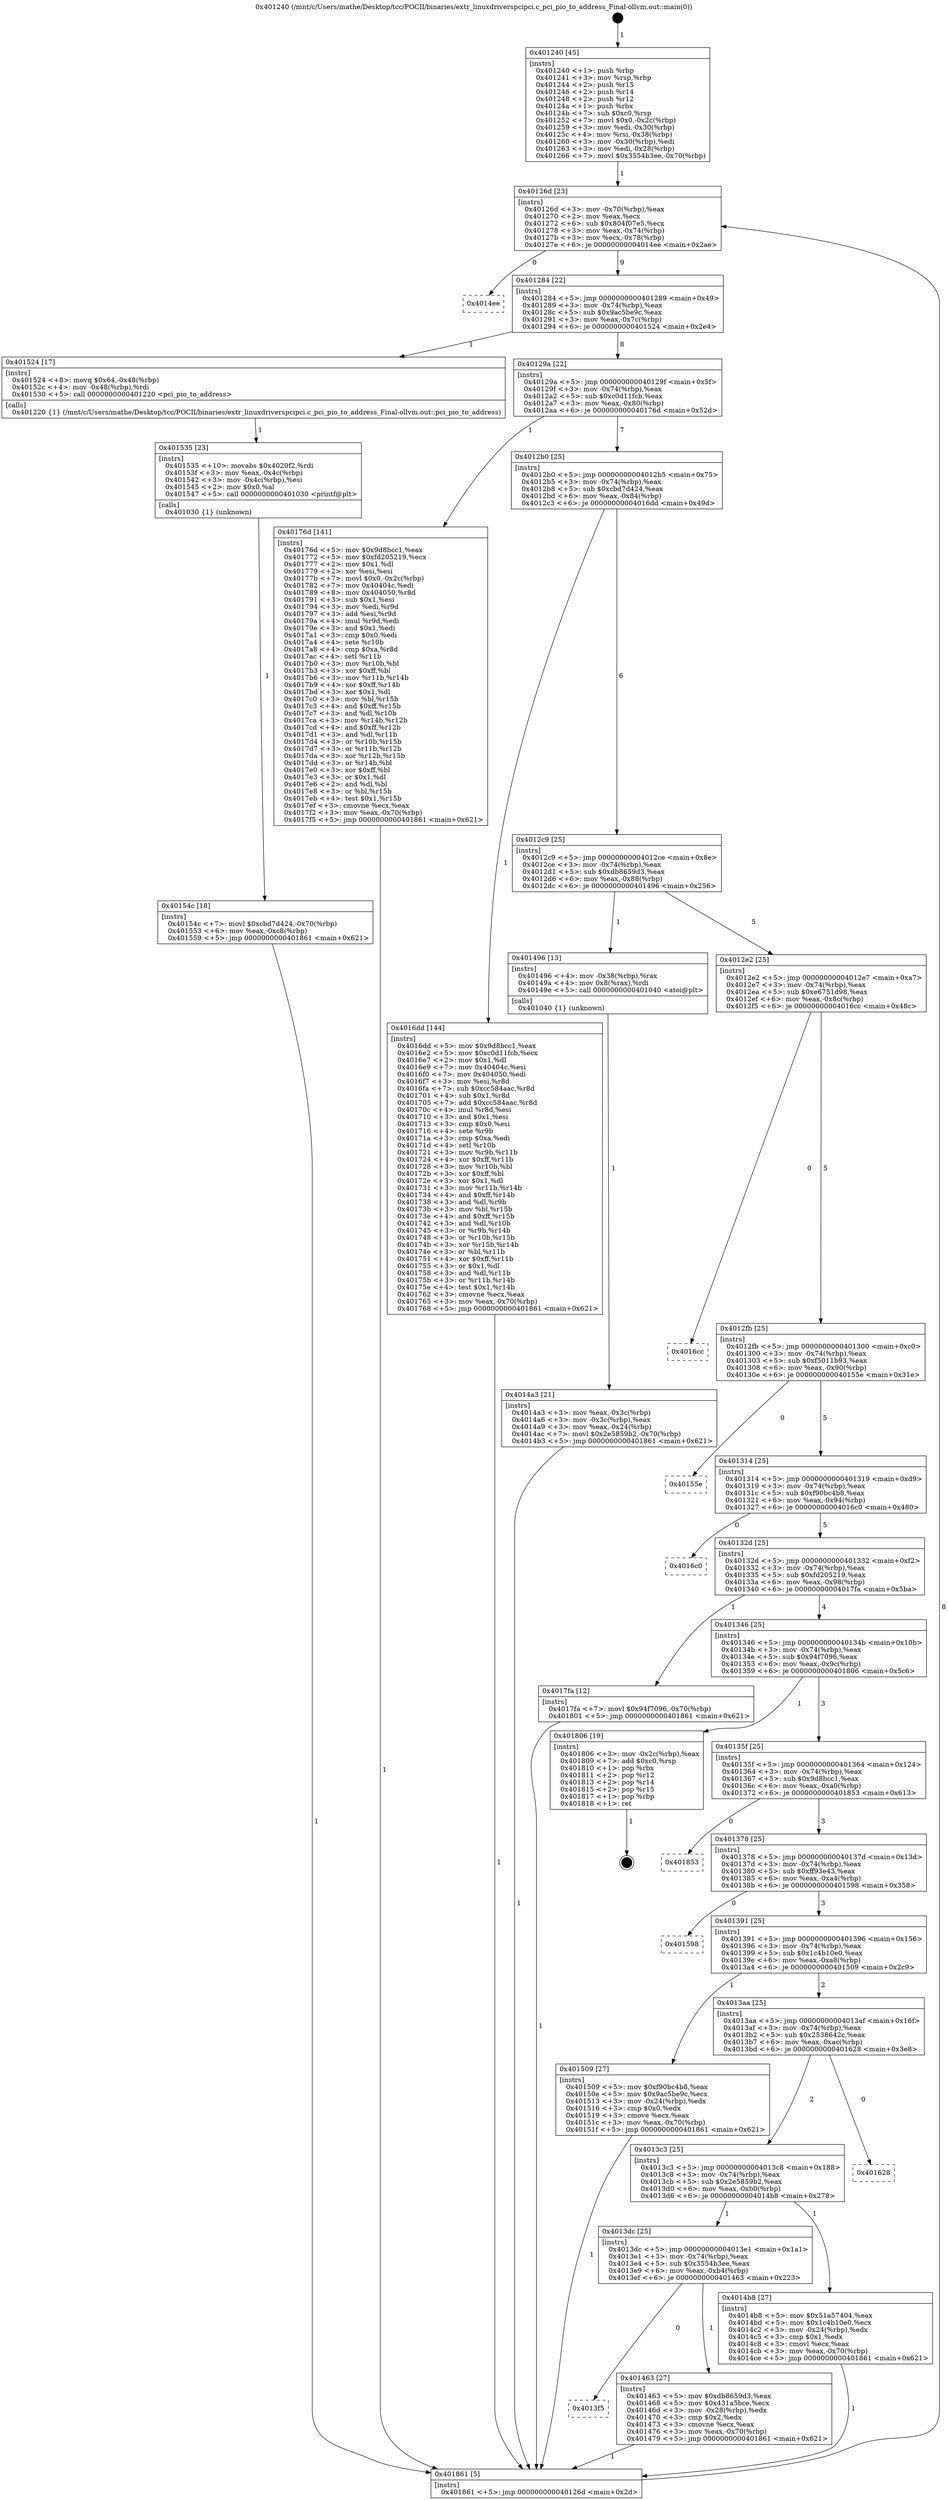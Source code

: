 digraph "0x401240" {
  label = "0x401240 (/mnt/c/Users/mathe/Desktop/tcc/POCII/binaries/extr_linuxdriverspcipci.c_pci_pio_to_address_Final-ollvm.out::main(0))"
  labelloc = "t"
  node[shape=record]

  Entry [label="",width=0.3,height=0.3,shape=circle,fillcolor=black,style=filled]
  "0x40126d" [label="{
     0x40126d [23]\l
     | [instrs]\l
     &nbsp;&nbsp;0x40126d \<+3\>: mov -0x70(%rbp),%eax\l
     &nbsp;&nbsp;0x401270 \<+2\>: mov %eax,%ecx\l
     &nbsp;&nbsp;0x401272 \<+6\>: sub $0x804f07e5,%ecx\l
     &nbsp;&nbsp;0x401278 \<+3\>: mov %eax,-0x74(%rbp)\l
     &nbsp;&nbsp;0x40127b \<+3\>: mov %ecx,-0x78(%rbp)\l
     &nbsp;&nbsp;0x40127e \<+6\>: je 00000000004014ee \<main+0x2ae\>\l
  }"]
  "0x4014ee" [label="{
     0x4014ee\l
  }", style=dashed]
  "0x401284" [label="{
     0x401284 [22]\l
     | [instrs]\l
     &nbsp;&nbsp;0x401284 \<+5\>: jmp 0000000000401289 \<main+0x49\>\l
     &nbsp;&nbsp;0x401289 \<+3\>: mov -0x74(%rbp),%eax\l
     &nbsp;&nbsp;0x40128c \<+5\>: sub $0x9ac5be9c,%eax\l
     &nbsp;&nbsp;0x401291 \<+3\>: mov %eax,-0x7c(%rbp)\l
     &nbsp;&nbsp;0x401294 \<+6\>: je 0000000000401524 \<main+0x2e4\>\l
  }"]
  Exit [label="",width=0.3,height=0.3,shape=circle,fillcolor=black,style=filled,peripheries=2]
  "0x401524" [label="{
     0x401524 [17]\l
     | [instrs]\l
     &nbsp;&nbsp;0x401524 \<+8\>: movq $0x64,-0x48(%rbp)\l
     &nbsp;&nbsp;0x40152c \<+4\>: mov -0x48(%rbp),%rdi\l
     &nbsp;&nbsp;0x401530 \<+5\>: call 0000000000401220 \<pci_pio_to_address\>\l
     | [calls]\l
     &nbsp;&nbsp;0x401220 \{1\} (/mnt/c/Users/mathe/Desktop/tcc/POCII/binaries/extr_linuxdriverspcipci.c_pci_pio_to_address_Final-ollvm.out::pci_pio_to_address)\l
  }"]
  "0x40129a" [label="{
     0x40129a [22]\l
     | [instrs]\l
     &nbsp;&nbsp;0x40129a \<+5\>: jmp 000000000040129f \<main+0x5f\>\l
     &nbsp;&nbsp;0x40129f \<+3\>: mov -0x74(%rbp),%eax\l
     &nbsp;&nbsp;0x4012a2 \<+5\>: sub $0xc0d11fcb,%eax\l
     &nbsp;&nbsp;0x4012a7 \<+3\>: mov %eax,-0x80(%rbp)\l
     &nbsp;&nbsp;0x4012aa \<+6\>: je 000000000040176d \<main+0x52d\>\l
  }"]
  "0x40154c" [label="{
     0x40154c [18]\l
     | [instrs]\l
     &nbsp;&nbsp;0x40154c \<+7\>: movl $0xcbd7d424,-0x70(%rbp)\l
     &nbsp;&nbsp;0x401553 \<+6\>: mov %eax,-0xc8(%rbp)\l
     &nbsp;&nbsp;0x401559 \<+5\>: jmp 0000000000401861 \<main+0x621\>\l
  }"]
  "0x40176d" [label="{
     0x40176d [141]\l
     | [instrs]\l
     &nbsp;&nbsp;0x40176d \<+5\>: mov $0x9d8bcc1,%eax\l
     &nbsp;&nbsp;0x401772 \<+5\>: mov $0xfd205219,%ecx\l
     &nbsp;&nbsp;0x401777 \<+2\>: mov $0x1,%dl\l
     &nbsp;&nbsp;0x401779 \<+2\>: xor %esi,%esi\l
     &nbsp;&nbsp;0x40177b \<+7\>: movl $0x0,-0x2c(%rbp)\l
     &nbsp;&nbsp;0x401782 \<+7\>: mov 0x40404c,%edi\l
     &nbsp;&nbsp;0x401789 \<+8\>: mov 0x404050,%r8d\l
     &nbsp;&nbsp;0x401791 \<+3\>: sub $0x1,%esi\l
     &nbsp;&nbsp;0x401794 \<+3\>: mov %edi,%r9d\l
     &nbsp;&nbsp;0x401797 \<+3\>: add %esi,%r9d\l
     &nbsp;&nbsp;0x40179a \<+4\>: imul %r9d,%edi\l
     &nbsp;&nbsp;0x40179e \<+3\>: and $0x1,%edi\l
     &nbsp;&nbsp;0x4017a1 \<+3\>: cmp $0x0,%edi\l
     &nbsp;&nbsp;0x4017a4 \<+4\>: sete %r10b\l
     &nbsp;&nbsp;0x4017a8 \<+4\>: cmp $0xa,%r8d\l
     &nbsp;&nbsp;0x4017ac \<+4\>: setl %r11b\l
     &nbsp;&nbsp;0x4017b0 \<+3\>: mov %r10b,%bl\l
     &nbsp;&nbsp;0x4017b3 \<+3\>: xor $0xff,%bl\l
     &nbsp;&nbsp;0x4017b6 \<+3\>: mov %r11b,%r14b\l
     &nbsp;&nbsp;0x4017b9 \<+4\>: xor $0xff,%r14b\l
     &nbsp;&nbsp;0x4017bd \<+3\>: xor $0x1,%dl\l
     &nbsp;&nbsp;0x4017c0 \<+3\>: mov %bl,%r15b\l
     &nbsp;&nbsp;0x4017c3 \<+4\>: and $0xff,%r15b\l
     &nbsp;&nbsp;0x4017c7 \<+3\>: and %dl,%r10b\l
     &nbsp;&nbsp;0x4017ca \<+3\>: mov %r14b,%r12b\l
     &nbsp;&nbsp;0x4017cd \<+4\>: and $0xff,%r12b\l
     &nbsp;&nbsp;0x4017d1 \<+3\>: and %dl,%r11b\l
     &nbsp;&nbsp;0x4017d4 \<+3\>: or %r10b,%r15b\l
     &nbsp;&nbsp;0x4017d7 \<+3\>: or %r11b,%r12b\l
     &nbsp;&nbsp;0x4017da \<+3\>: xor %r12b,%r15b\l
     &nbsp;&nbsp;0x4017dd \<+3\>: or %r14b,%bl\l
     &nbsp;&nbsp;0x4017e0 \<+3\>: xor $0xff,%bl\l
     &nbsp;&nbsp;0x4017e3 \<+3\>: or $0x1,%dl\l
     &nbsp;&nbsp;0x4017e6 \<+2\>: and %dl,%bl\l
     &nbsp;&nbsp;0x4017e8 \<+3\>: or %bl,%r15b\l
     &nbsp;&nbsp;0x4017eb \<+4\>: test $0x1,%r15b\l
     &nbsp;&nbsp;0x4017ef \<+3\>: cmovne %ecx,%eax\l
     &nbsp;&nbsp;0x4017f2 \<+3\>: mov %eax,-0x70(%rbp)\l
     &nbsp;&nbsp;0x4017f5 \<+5\>: jmp 0000000000401861 \<main+0x621\>\l
  }"]
  "0x4012b0" [label="{
     0x4012b0 [25]\l
     | [instrs]\l
     &nbsp;&nbsp;0x4012b0 \<+5\>: jmp 00000000004012b5 \<main+0x75\>\l
     &nbsp;&nbsp;0x4012b5 \<+3\>: mov -0x74(%rbp),%eax\l
     &nbsp;&nbsp;0x4012b8 \<+5\>: sub $0xcbd7d424,%eax\l
     &nbsp;&nbsp;0x4012bd \<+6\>: mov %eax,-0x84(%rbp)\l
     &nbsp;&nbsp;0x4012c3 \<+6\>: je 00000000004016dd \<main+0x49d\>\l
  }"]
  "0x401535" [label="{
     0x401535 [23]\l
     | [instrs]\l
     &nbsp;&nbsp;0x401535 \<+10\>: movabs $0x4020f2,%rdi\l
     &nbsp;&nbsp;0x40153f \<+3\>: mov %eax,-0x4c(%rbp)\l
     &nbsp;&nbsp;0x401542 \<+3\>: mov -0x4c(%rbp),%esi\l
     &nbsp;&nbsp;0x401545 \<+2\>: mov $0x0,%al\l
     &nbsp;&nbsp;0x401547 \<+5\>: call 0000000000401030 \<printf@plt\>\l
     | [calls]\l
     &nbsp;&nbsp;0x401030 \{1\} (unknown)\l
  }"]
  "0x4016dd" [label="{
     0x4016dd [144]\l
     | [instrs]\l
     &nbsp;&nbsp;0x4016dd \<+5\>: mov $0x9d8bcc1,%eax\l
     &nbsp;&nbsp;0x4016e2 \<+5\>: mov $0xc0d11fcb,%ecx\l
     &nbsp;&nbsp;0x4016e7 \<+2\>: mov $0x1,%dl\l
     &nbsp;&nbsp;0x4016e9 \<+7\>: mov 0x40404c,%esi\l
     &nbsp;&nbsp;0x4016f0 \<+7\>: mov 0x404050,%edi\l
     &nbsp;&nbsp;0x4016f7 \<+3\>: mov %esi,%r8d\l
     &nbsp;&nbsp;0x4016fa \<+7\>: sub $0xcc584aac,%r8d\l
     &nbsp;&nbsp;0x401701 \<+4\>: sub $0x1,%r8d\l
     &nbsp;&nbsp;0x401705 \<+7\>: add $0xcc584aac,%r8d\l
     &nbsp;&nbsp;0x40170c \<+4\>: imul %r8d,%esi\l
     &nbsp;&nbsp;0x401710 \<+3\>: and $0x1,%esi\l
     &nbsp;&nbsp;0x401713 \<+3\>: cmp $0x0,%esi\l
     &nbsp;&nbsp;0x401716 \<+4\>: sete %r9b\l
     &nbsp;&nbsp;0x40171a \<+3\>: cmp $0xa,%edi\l
     &nbsp;&nbsp;0x40171d \<+4\>: setl %r10b\l
     &nbsp;&nbsp;0x401721 \<+3\>: mov %r9b,%r11b\l
     &nbsp;&nbsp;0x401724 \<+4\>: xor $0xff,%r11b\l
     &nbsp;&nbsp;0x401728 \<+3\>: mov %r10b,%bl\l
     &nbsp;&nbsp;0x40172b \<+3\>: xor $0xff,%bl\l
     &nbsp;&nbsp;0x40172e \<+3\>: xor $0x1,%dl\l
     &nbsp;&nbsp;0x401731 \<+3\>: mov %r11b,%r14b\l
     &nbsp;&nbsp;0x401734 \<+4\>: and $0xff,%r14b\l
     &nbsp;&nbsp;0x401738 \<+3\>: and %dl,%r9b\l
     &nbsp;&nbsp;0x40173b \<+3\>: mov %bl,%r15b\l
     &nbsp;&nbsp;0x40173e \<+4\>: and $0xff,%r15b\l
     &nbsp;&nbsp;0x401742 \<+3\>: and %dl,%r10b\l
     &nbsp;&nbsp;0x401745 \<+3\>: or %r9b,%r14b\l
     &nbsp;&nbsp;0x401748 \<+3\>: or %r10b,%r15b\l
     &nbsp;&nbsp;0x40174b \<+3\>: xor %r15b,%r14b\l
     &nbsp;&nbsp;0x40174e \<+3\>: or %bl,%r11b\l
     &nbsp;&nbsp;0x401751 \<+4\>: xor $0xff,%r11b\l
     &nbsp;&nbsp;0x401755 \<+3\>: or $0x1,%dl\l
     &nbsp;&nbsp;0x401758 \<+3\>: and %dl,%r11b\l
     &nbsp;&nbsp;0x40175b \<+3\>: or %r11b,%r14b\l
     &nbsp;&nbsp;0x40175e \<+4\>: test $0x1,%r14b\l
     &nbsp;&nbsp;0x401762 \<+3\>: cmovne %ecx,%eax\l
     &nbsp;&nbsp;0x401765 \<+3\>: mov %eax,-0x70(%rbp)\l
     &nbsp;&nbsp;0x401768 \<+5\>: jmp 0000000000401861 \<main+0x621\>\l
  }"]
  "0x4012c9" [label="{
     0x4012c9 [25]\l
     | [instrs]\l
     &nbsp;&nbsp;0x4012c9 \<+5\>: jmp 00000000004012ce \<main+0x8e\>\l
     &nbsp;&nbsp;0x4012ce \<+3\>: mov -0x74(%rbp),%eax\l
     &nbsp;&nbsp;0x4012d1 \<+5\>: sub $0xdb8659d3,%eax\l
     &nbsp;&nbsp;0x4012d6 \<+6\>: mov %eax,-0x88(%rbp)\l
     &nbsp;&nbsp;0x4012dc \<+6\>: je 0000000000401496 \<main+0x256\>\l
  }"]
  "0x4014a3" [label="{
     0x4014a3 [21]\l
     | [instrs]\l
     &nbsp;&nbsp;0x4014a3 \<+3\>: mov %eax,-0x3c(%rbp)\l
     &nbsp;&nbsp;0x4014a6 \<+3\>: mov -0x3c(%rbp),%eax\l
     &nbsp;&nbsp;0x4014a9 \<+3\>: mov %eax,-0x24(%rbp)\l
     &nbsp;&nbsp;0x4014ac \<+7\>: movl $0x2e5859b2,-0x70(%rbp)\l
     &nbsp;&nbsp;0x4014b3 \<+5\>: jmp 0000000000401861 \<main+0x621\>\l
  }"]
  "0x401496" [label="{
     0x401496 [13]\l
     | [instrs]\l
     &nbsp;&nbsp;0x401496 \<+4\>: mov -0x38(%rbp),%rax\l
     &nbsp;&nbsp;0x40149a \<+4\>: mov 0x8(%rax),%rdi\l
     &nbsp;&nbsp;0x40149e \<+5\>: call 0000000000401040 \<atoi@plt\>\l
     | [calls]\l
     &nbsp;&nbsp;0x401040 \{1\} (unknown)\l
  }"]
  "0x4012e2" [label="{
     0x4012e2 [25]\l
     | [instrs]\l
     &nbsp;&nbsp;0x4012e2 \<+5\>: jmp 00000000004012e7 \<main+0xa7\>\l
     &nbsp;&nbsp;0x4012e7 \<+3\>: mov -0x74(%rbp),%eax\l
     &nbsp;&nbsp;0x4012ea \<+5\>: sub $0xe6751d98,%eax\l
     &nbsp;&nbsp;0x4012ef \<+6\>: mov %eax,-0x8c(%rbp)\l
     &nbsp;&nbsp;0x4012f5 \<+6\>: je 00000000004016cc \<main+0x48c\>\l
  }"]
  "0x401240" [label="{
     0x401240 [45]\l
     | [instrs]\l
     &nbsp;&nbsp;0x401240 \<+1\>: push %rbp\l
     &nbsp;&nbsp;0x401241 \<+3\>: mov %rsp,%rbp\l
     &nbsp;&nbsp;0x401244 \<+2\>: push %r15\l
     &nbsp;&nbsp;0x401246 \<+2\>: push %r14\l
     &nbsp;&nbsp;0x401248 \<+2\>: push %r12\l
     &nbsp;&nbsp;0x40124a \<+1\>: push %rbx\l
     &nbsp;&nbsp;0x40124b \<+7\>: sub $0xc0,%rsp\l
     &nbsp;&nbsp;0x401252 \<+7\>: movl $0x0,-0x2c(%rbp)\l
     &nbsp;&nbsp;0x401259 \<+3\>: mov %edi,-0x30(%rbp)\l
     &nbsp;&nbsp;0x40125c \<+4\>: mov %rsi,-0x38(%rbp)\l
     &nbsp;&nbsp;0x401260 \<+3\>: mov -0x30(%rbp),%edi\l
     &nbsp;&nbsp;0x401263 \<+3\>: mov %edi,-0x28(%rbp)\l
     &nbsp;&nbsp;0x401266 \<+7\>: movl $0x3554b3ee,-0x70(%rbp)\l
  }"]
  "0x4016cc" [label="{
     0x4016cc\l
  }", style=dashed]
  "0x4012fb" [label="{
     0x4012fb [25]\l
     | [instrs]\l
     &nbsp;&nbsp;0x4012fb \<+5\>: jmp 0000000000401300 \<main+0xc0\>\l
     &nbsp;&nbsp;0x401300 \<+3\>: mov -0x74(%rbp),%eax\l
     &nbsp;&nbsp;0x401303 \<+5\>: sub $0xf5011b93,%eax\l
     &nbsp;&nbsp;0x401308 \<+6\>: mov %eax,-0x90(%rbp)\l
     &nbsp;&nbsp;0x40130e \<+6\>: je 000000000040155e \<main+0x31e\>\l
  }"]
  "0x401861" [label="{
     0x401861 [5]\l
     | [instrs]\l
     &nbsp;&nbsp;0x401861 \<+5\>: jmp 000000000040126d \<main+0x2d\>\l
  }"]
  "0x40155e" [label="{
     0x40155e\l
  }", style=dashed]
  "0x401314" [label="{
     0x401314 [25]\l
     | [instrs]\l
     &nbsp;&nbsp;0x401314 \<+5\>: jmp 0000000000401319 \<main+0xd9\>\l
     &nbsp;&nbsp;0x401319 \<+3\>: mov -0x74(%rbp),%eax\l
     &nbsp;&nbsp;0x40131c \<+5\>: sub $0xf90bc4b8,%eax\l
     &nbsp;&nbsp;0x401321 \<+6\>: mov %eax,-0x94(%rbp)\l
     &nbsp;&nbsp;0x401327 \<+6\>: je 00000000004016c0 \<main+0x480\>\l
  }"]
  "0x4013f5" [label="{
     0x4013f5\l
  }", style=dashed]
  "0x4016c0" [label="{
     0x4016c0\l
  }", style=dashed]
  "0x40132d" [label="{
     0x40132d [25]\l
     | [instrs]\l
     &nbsp;&nbsp;0x40132d \<+5\>: jmp 0000000000401332 \<main+0xf2\>\l
     &nbsp;&nbsp;0x401332 \<+3\>: mov -0x74(%rbp),%eax\l
     &nbsp;&nbsp;0x401335 \<+5\>: sub $0xfd205219,%eax\l
     &nbsp;&nbsp;0x40133a \<+6\>: mov %eax,-0x98(%rbp)\l
     &nbsp;&nbsp;0x401340 \<+6\>: je 00000000004017fa \<main+0x5ba\>\l
  }"]
  "0x401463" [label="{
     0x401463 [27]\l
     | [instrs]\l
     &nbsp;&nbsp;0x401463 \<+5\>: mov $0xdb8659d3,%eax\l
     &nbsp;&nbsp;0x401468 \<+5\>: mov $0x431a5bce,%ecx\l
     &nbsp;&nbsp;0x40146d \<+3\>: mov -0x28(%rbp),%edx\l
     &nbsp;&nbsp;0x401470 \<+3\>: cmp $0x2,%edx\l
     &nbsp;&nbsp;0x401473 \<+3\>: cmovne %ecx,%eax\l
     &nbsp;&nbsp;0x401476 \<+3\>: mov %eax,-0x70(%rbp)\l
     &nbsp;&nbsp;0x401479 \<+5\>: jmp 0000000000401861 \<main+0x621\>\l
  }"]
  "0x4017fa" [label="{
     0x4017fa [12]\l
     | [instrs]\l
     &nbsp;&nbsp;0x4017fa \<+7\>: movl $0x94f7096,-0x70(%rbp)\l
     &nbsp;&nbsp;0x401801 \<+5\>: jmp 0000000000401861 \<main+0x621\>\l
  }"]
  "0x401346" [label="{
     0x401346 [25]\l
     | [instrs]\l
     &nbsp;&nbsp;0x401346 \<+5\>: jmp 000000000040134b \<main+0x10b\>\l
     &nbsp;&nbsp;0x40134b \<+3\>: mov -0x74(%rbp),%eax\l
     &nbsp;&nbsp;0x40134e \<+5\>: sub $0x94f7096,%eax\l
     &nbsp;&nbsp;0x401353 \<+6\>: mov %eax,-0x9c(%rbp)\l
     &nbsp;&nbsp;0x401359 \<+6\>: je 0000000000401806 \<main+0x5c6\>\l
  }"]
  "0x4013dc" [label="{
     0x4013dc [25]\l
     | [instrs]\l
     &nbsp;&nbsp;0x4013dc \<+5\>: jmp 00000000004013e1 \<main+0x1a1\>\l
     &nbsp;&nbsp;0x4013e1 \<+3\>: mov -0x74(%rbp),%eax\l
     &nbsp;&nbsp;0x4013e4 \<+5\>: sub $0x3554b3ee,%eax\l
     &nbsp;&nbsp;0x4013e9 \<+6\>: mov %eax,-0xb4(%rbp)\l
     &nbsp;&nbsp;0x4013ef \<+6\>: je 0000000000401463 \<main+0x223\>\l
  }"]
  "0x401806" [label="{
     0x401806 [19]\l
     | [instrs]\l
     &nbsp;&nbsp;0x401806 \<+3\>: mov -0x2c(%rbp),%eax\l
     &nbsp;&nbsp;0x401809 \<+7\>: add $0xc0,%rsp\l
     &nbsp;&nbsp;0x401810 \<+1\>: pop %rbx\l
     &nbsp;&nbsp;0x401811 \<+2\>: pop %r12\l
     &nbsp;&nbsp;0x401813 \<+2\>: pop %r14\l
     &nbsp;&nbsp;0x401815 \<+2\>: pop %r15\l
     &nbsp;&nbsp;0x401817 \<+1\>: pop %rbp\l
     &nbsp;&nbsp;0x401818 \<+1\>: ret\l
  }"]
  "0x40135f" [label="{
     0x40135f [25]\l
     | [instrs]\l
     &nbsp;&nbsp;0x40135f \<+5\>: jmp 0000000000401364 \<main+0x124\>\l
     &nbsp;&nbsp;0x401364 \<+3\>: mov -0x74(%rbp),%eax\l
     &nbsp;&nbsp;0x401367 \<+5\>: sub $0x9d8bcc1,%eax\l
     &nbsp;&nbsp;0x40136c \<+6\>: mov %eax,-0xa0(%rbp)\l
     &nbsp;&nbsp;0x401372 \<+6\>: je 0000000000401853 \<main+0x613\>\l
  }"]
  "0x4014b8" [label="{
     0x4014b8 [27]\l
     | [instrs]\l
     &nbsp;&nbsp;0x4014b8 \<+5\>: mov $0x51a57404,%eax\l
     &nbsp;&nbsp;0x4014bd \<+5\>: mov $0x1c4b10e0,%ecx\l
     &nbsp;&nbsp;0x4014c2 \<+3\>: mov -0x24(%rbp),%edx\l
     &nbsp;&nbsp;0x4014c5 \<+3\>: cmp $0x1,%edx\l
     &nbsp;&nbsp;0x4014c8 \<+3\>: cmovl %ecx,%eax\l
     &nbsp;&nbsp;0x4014cb \<+3\>: mov %eax,-0x70(%rbp)\l
     &nbsp;&nbsp;0x4014ce \<+5\>: jmp 0000000000401861 \<main+0x621\>\l
  }"]
  "0x401853" [label="{
     0x401853\l
  }", style=dashed]
  "0x401378" [label="{
     0x401378 [25]\l
     | [instrs]\l
     &nbsp;&nbsp;0x401378 \<+5\>: jmp 000000000040137d \<main+0x13d\>\l
     &nbsp;&nbsp;0x40137d \<+3\>: mov -0x74(%rbp),%eax\l
     &nbsp;&nbsp;0x401380 \<+5\>: sub $0xff93e43,%eax\l
     &nbsp;&nbsp;0x401385 \<+6\>: mov %eax,-0xa4(%rbp)\l
     &nbsp;&nbsp;0x40138b \<+6\>: je 0000000000401598 \<main+0x358\>\l
  }"]
  "0x4013c3" [label="{
     0x4013c3 [25]\l
     | [instrs]\l
     &nbsp;&nbsp;0x4013c3 \<+5\>: jmp 00000000004013c8 \<main+0x188\>\l
     &nbsp;&nbsp;0x4013c8 \<+3\>: mov -0x74(%rbp),%eax\l
     &nbsp;&nbsp;0x4013cb \<+5\>: sub $0x2e5859b2,%eax\l
     &nbsp;&nbsp;0x4013d0 \<+6\>: mov %eax,-0xb0(%rbp)\l
     &nbsp;&nbsp;0x4013d6 \<+6\>: je 00000000004014b8 \<main+0x278\>\l
  }"]
  "0x401598" [label="{
     0x401598\l
  }", style=dashed]
  "0x401391" [label="{
     0x401391 [25]\l
     | [instrs]\l
     &nbsp;&nbsp;0x401391 \<+5\>: jmp 0000000000401396 \<main+0x156\>\l
     &nbsp;&nbsp;0x401396 \<+3\>: mov -0x74(%rbp),%eax\l
     &nbsp;&nbsp;0x401399 \<+5\>: sub $0x1c4b10e0,%eax\l
     &nbsp;&nbsp;0x40139e \<+6\>: mov %eax,-0xa8(%rbp)\l
     &nbsp;&nbsp;0x4013a4 \<+6\>: je 0000000000401509 \<main+0x2c9\>\l
  }"]
  "0x401628" [label="{
     0x401628\l
  }", style=dashed]
  "0x401509" [label="{
     0x401509 [27]\l
     | [instrs]\l
     &nbsp;&nbsp;0x401509 \<+5\>: mov $0xf90bc4b8,%eax\l
     &nbsp;&nbsp;0x40150e \<+5\>: mov $0x9ac5be9c,%ecx\l
     &nbsp;&nbsp;0x401513 \<+3\>: mov -0x24(%rbp),%edx\l
     &nbsp;&nbsp;0x401516 \<+3\>: cmp $0x0,%edx\l
     &nbsp;&nbsp;0x401519 \<+3\>: cmove %ecx,%eax\l
     &nbsp;&nbsp;0x40151c \<+3\>: mov %eax,-0x70(%rbp)\l
     &nbsp;&nbsp;0x40151f \<+5\>: jmp 0000000000401861 \<main+0x621\>\l
  }"]
  "0x4013aa" [label="{
     0x4013aa [25]\l
     | [instrs]\l
     &nbsp;&nbsp;0x4013aa \<+5\>: jmp 00000000004013af \<main+0x16f\>\l
     &nbsp;&nbsp;0x4013af \<+3\>: mov -0x74(%rbp),%eax\l
     &nbsp;&nbsp;0x4013b2 \<+5\>: sub $0x2538642c,%eax\l
     &nbsp;&nbsp;0x4013b7 \<+6\>: mov %eax,-0xac(%rbp)\l
     &nbsp;&nbsp;0x4013bd \<+6\>: je 0000000000401628 \<main+0x3e8\>\l
  }"]
  Entry -> "0x401240" [label=" 1"]
  "0x40126d" -> "0x4014ee" [label=" 0"]
  "0x40126d" -> "0x401284" [label=" 9"]
  "0x401806" -> Exit [label=" 1"]
  "0x401284" -> "0x401524" [label=" 1"]
  "0x401284" -> "0x40129a" [label=" 8"]
  "0x4017fa" -> "0x401861" [label=" 1"]
  "0x40129a" -> "0x40176d" [label=" 1"]
  "0x40129a" -> "0x4012b0" [label=" 7"]
  "0x40176d" -> "0x401861" [label=" 1"]
  "0x4012b0" -> "0x4016dd" [label=" 1"]
  "0x4012b0" -> "0x4012c9" [label=" 6"]
  "0x4016dd" -> "0x401861" [label=" 1"]
  "0x4012c9" -> "0x401496" [label=" 1"]
  "0x4012c9" -> "0x4012e2" [label=" 5"]
  "0x40154c" -> "0x401861" [label=" 1"]
  "0x4012e2" -> "0x4016cc" [label=" 0"]
  "0x4012e2" -> "0x4012fb" [label=" 5"]
  "0x401535" -> "0x40154c" [label=" 1"]
  "0x4012fb" -> "0x40155e" [label=" 0"]
  "0x4012fb" -> "0x401314" [label=" 5"]
  "0x401524" -> "0x401535" [label=" 1"]
  "0x401314" -> "0x4016c0" [label=" 0"]
  "0x401314" -> "0x40132d" [label=" 5"]
  "0x401509" -> "0x401861" [label=" 1"]
  "0x40132d" -> "0x4017fa" [label=" 1"]
  "0x40132d" -> "0x401346" [label=" 4"]
  "0x4014b8" -> "0x401861" [label=" 1"]
  "0x401346" -> "0x401806" [label=" 1"]
  "0x401346" -> "0x40135f" [label=" 3"]
  "0x401496" -> "0x4014a3" [label=" 1"]
  "0x40135f" -> "0x401853" [label=" 0"]
  "0x40135f" -> "0x401378" [label=" 3"]
  "0x401861" -> "0x40126d" [label=" 8"]
  "0x401378" -> "0x401598" [label=" 0"]
  "0x401378" -> "0x401391" [label=" 3"]
  "0x401463" -> "0x401861" [label=" 1"]
  "0x401391" -> "0x401509" [label=" 1"]
  "0x401391" -> "0x4013aa" [label=" 2"]
  "0x4013dc" -> "0x4013f5" [label=" 0"]
  "0x4013aa" -> "0x401628" [label=" 0"]
  "0x4013aa" -> "0x4013c3" [label=" 2"]
  "0x401240" -> "0x40126d" [label=" 1"]
  "0x4013c3" -> "0x4014b8" [label=" 1"]
  "0x4013c3" -> "0x4013dc" [label=" 1"]
  "0x4014a3" -> "0x401861" [label=" 1"]
  "0x4013dc" -> "0x401463" [label=" 1"]
}
